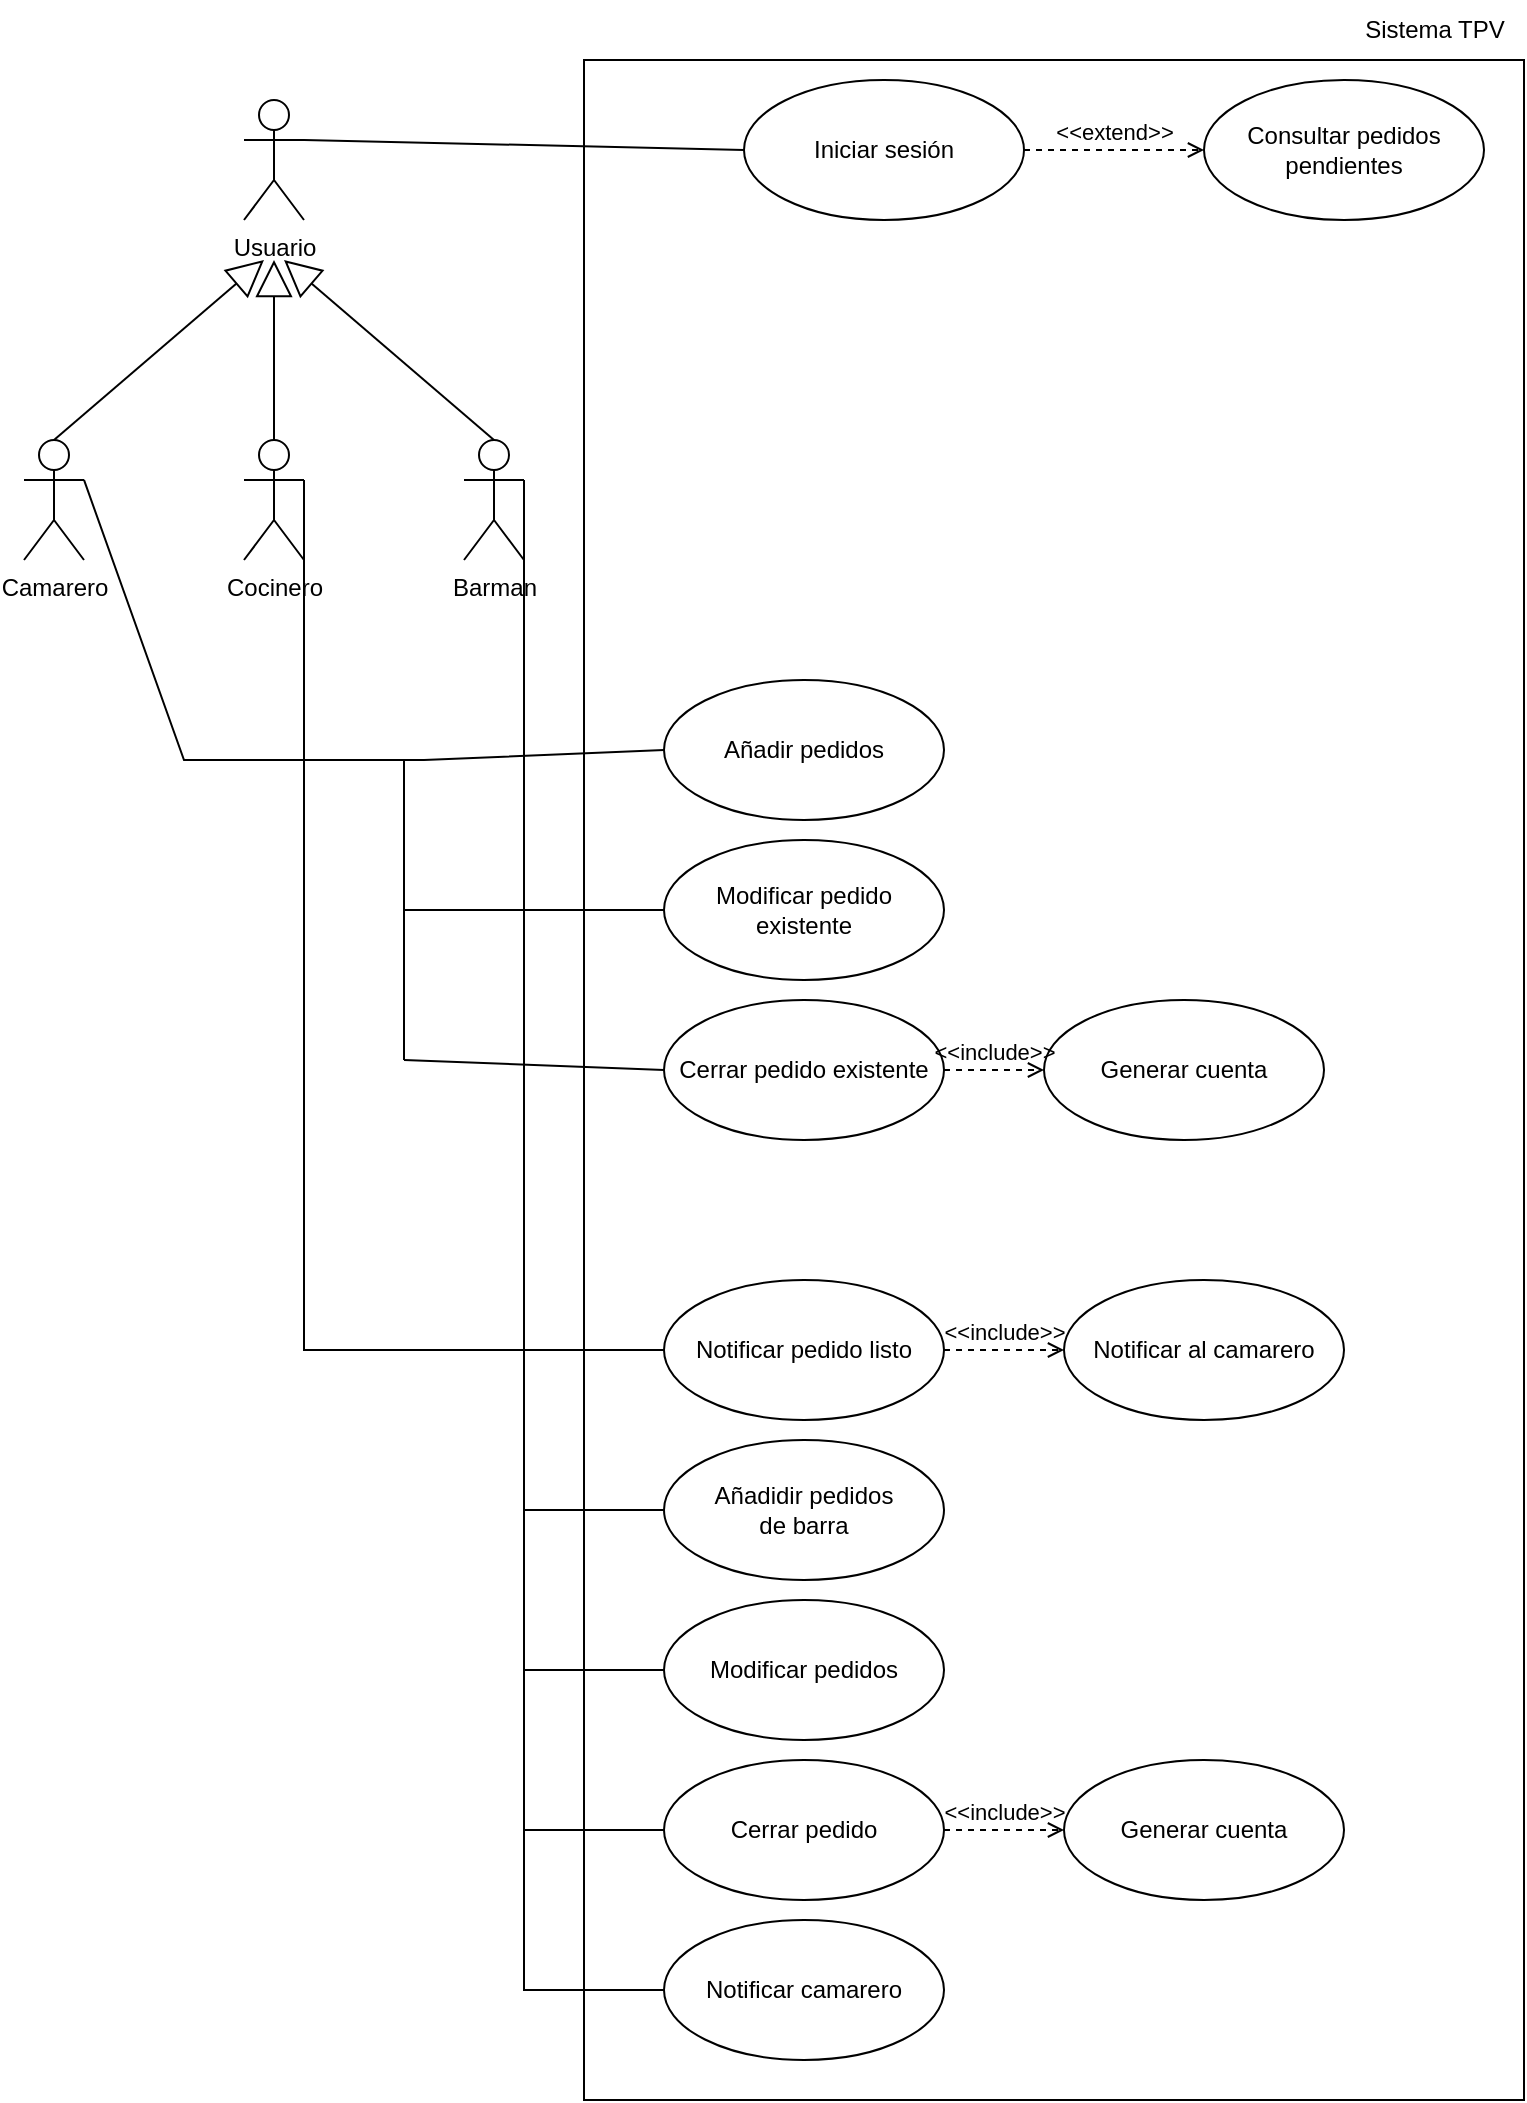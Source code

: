 <mxfile version="24.2.5" type="device">
  <diagram name="Página-1" id="Dn-Kk1RUSP8kjqB8YzMC">
    <mxGraphModel dx="3434" dy="1520" grid="1" gridSize="10" guides="1" tooltips="1" connect="1" arrows="1" fold="1" page="1" pageScale="1" pageWidth="827" pageHeight="1169" math="0" shadow="0">
      <root>
        <mxCell id="0" />
        <mxCell id="1" parent="0" />
        <mxCell id="v8a3QN_SwFmeD_kxJxtt-43" value="" style="rounded=0;whiteSpace=wrap;html=1;fillColor=none;" vertex="1" parent="1">
          <mxGeometry x="280" y="140" width="470" height="1020" as="geometry" />
        </mxCell>
        <mxCell id="v8a3QN_SwFmeD_kxJxtt-1" value="Usuario" style="shape=umlActor;verticalLabelPosition=bottom;verticalAlign=top;html=1;" vertex="1" parent="1">
          <mxGeometry x="110" y="160" width="30" height="60" as="geometry" />
        </mxCell>
        <mxCell id="v8a3QN_SwFmeD_kxJxtt-3" value="Sistema TPV" style="text;html=1;align=center;verticalAlign=middle;resizable=0;points=[];autosize=1;strokeColor=none;fillColor=none;" vertex="1" parent="1">
          <mxGeometry x="660" y="110" width="90" height="30" as="geometry" />
        </mxCell>
        <mxCell id="v8a3QN_SwFmeD_kxJxtt-5" value="Camarero" style="shape=umlActor;verticalLabelPosition=bottom;verticalAlign=top;html=1;" vertex="1" parent="1">
          <mxGeometry y="330" width="30" height="60" as="geometry" />
        </mxCell>
        <mxCell id="v8a3QN_SwFmeD_kxJxtt-6" value="Cocinero" style="shape=umlActor;verticalLabelPosition=bottom;verticalAlign=top;html=1;" vertex="1" parent="1">
          <mxGeometry x="110" y="330" width="30" height="60" as="geometry" />
        </mxCell>
        <mxCell id="v8a3QN_SwFmeD_kxJxtt-7" value="Barman" style="shape=umlActor;verticalLabelPosition=bottom;verticalAlign=top;html=1;" vertex="1" parent="1">
          <mxGeometry x="220" y="330" width="30" height="60" as="geometry" />
        </mxCell>
        <mxCell id="v8a3QN_SwFmeD_kxJxtt-8" value="" style="endArrow=block;endSize=16;endFill=0;html=1;rounded=0;exitX=0.5;exitY=0;exitDx=0;exitDy=0;exitPerimeter=0;" edge="1" parent="1" source="v8a3QN_SwFmeD_kxJxtt-5">
          <mxGeometry width="160" relative="1" as="geometry">
            <mxPoint x="220" y="150" as="sourcePoint" />
            <mxPoint x="120" y="240" as="targetPoint" />
          </mxGeometry>
        </mxCell>
        <mxCell id="v8a3QN_SwFmeD_kxJxtt-9" value="" style="endArrow=block;endSize=16;endFill=0;html=1;rounded=0;exitX=0.5;exitY=0;exitDx=0;exitDy=0;exitPerimeter=0;" edge="1" parent="1" source="v8a3QN_SwFmeD_kxJxtt-6">
          <mxGeometry width="160" relative="1" as="geometry">
            <mxPoint x="25" y="340" as="sourcePoint" />
            <mxPoint x="125" y="240" as="targetPoint" />
          </mxGeometry>
        </mxCell>
        <mxCell id="v8a3QN_SwFmeD_kxJxtt-10" value="" style="endArrow=block;endSize=16;endFill=0;html=1;rounded=0;exitX=0.5;exitY=0;exitDx=0;exitDy=0;exitPerimeter=0;" edge="1" parent="1" source="v8a3QN_SwFmeD_kxJxtt-7">
          <mxGeometry width="160" relative="1" as="geometry">
            <mxPoint x="35" y="350" as="sourcePoint" />
            <mxPoint x="130" y="240" as="targetPoint" />
          </mxGeometry>
        </mxCell>
        <mxCell id="v8a3QN_SwFmeD_kxJxtt-11" value="Iniciar sesión" style="ellipse;whiteSpace=wrap;html=1;" vertex="1" parent="1">
          <mxGeometry x="360" y="150" width="140" height="70" as="geometry" />
        </mxCell>
        <mxCell id="v8a3QN_SwFmeD_kxJxtt-12" value="Consultar pedidos pendientes" style="ellipse;whiteSpace=wrap;html=1;" vertex="1" parent="1">
          <mxGeometry x="590" y="150" width="140" height="70" as="geometry" />
        </mxCell>
        <mxCell id="v8a3QN_SwFmeD_kxJxtt-13" value="" style="endArrow=none;html=1;rounded=0;exitX=1;exitY=0.333;exitDx=0;exitDy=0;exitPerimeter=0;entryX=0;entryY=0.5;entryDx=0;entryDy=0;" edge="1" parent="1" source="v8a3QN_SwFmeD_kxJxtt-1" target="v8a3QN_SwFmeD_kxJxtt-11">
          <mxGeometry width="50" height="50" relative="1" as="geometry">
            <mxPoint x="490" y="260" as="sourcePoint" />
            <mxPoint x="540" y="210" as="targetPoint" />
          </mxGeometry>
        </mxCell>
        <mxCell id="v8a3QN_SwFmeD_kxJxtt-14" value="&amp;lt;&amp;lt;extend&amp;gt;&amp;gt;" style="html=1;verticalAlign=bottom;labelBackgroundColor=none;endArrow=open;endFill=0;dashed=1;rounded=0;exitX=1;exitY=0.5;exitDx=0;exitDy=0;entryX=0;entryY=0.5;entryDx=0;entryDy=0;" edge="1" parent="1" source="v8a3QN_SwFmeD_kxJxtt-11" target="v8a3QN_SwFmeD_kxJxtt-12">
          <mxGeometry width="160" relative="1" as="geometry">
            <mxPoint x="550" y="200" as="sourcePoint" />
            <mxPoint x="710" y="200" as="targetPoint" />
          </mxGeometry>
        </mxCell>
        <mxCell id="v8a3QN_SwFmeD_kxJxtt-15" value="" style="endArrow=none;html=1;rounded=0;exitX=1;exitY=0.333;exitDx=0;exitDy=0;exitPerimeter=0;entryX=0;entryY=0.5;entryDx=0;entryDy=0;" edge="1" parent="1" source="v8a3QN_SwFmeD_kxJxtt-5" target="v8a3QN_SwFmeD_kxJxtt-18">
          <mxGeometry width="50" height="50" relative="1" as="geometry">
            <mxPoint x="150" y="190" as="sourcePoint" />
            <mxPoint x="320" y="480" as="targetPoint" />
            <Array as="points">
              <mxPoint x="80" y="490" />
              <mxPoint x="200" y="490" />
            </Array>
          </mxGeometry>
        </mxCell>
        <mxCell id="v8a3QN_SwFmeD_kxJxtt-16" value="" style="endArrow=none;html=1;rounded=0;exitX=1;exitY=0.333;exitDx=0;exitDy=0;exitPerimeter=0;entryX=0;entryY=0.5;entryDx=0;entryDy=0;" edge="1" parent="1" source="v8a3QN_SwFmeD_kxJxtt-6" target="v8a3QN_SwFmeD_kxJxtt-19">
          <mxGeometry width="50" height="50" relative="1" as="geometry">
            <mxPoint x="160" y="350" as="sourcePoint" />
            <mxPoint x="320" y="560" as="targetPoint" />
            <Array as="points">
              <mxPoint x="140" y="785" />
            </Array>
          </mxGeometry>
        </mxCell>
        <mxCell id="v8a3QN_SwFmeD_kxJxtt-17" value="" style="endArrow=none;html=1;rounded=0;exitX=1;exitY=0.333;exitDx=0;exitDy=0;exitPerimeter=0;entryX=0;entryY=0.5;entryDx=0;entryDy=0;" edge="1" parent="1" source="v8a3QN_SwFmeD_kxJxtt-7" target="v8a3QN_SwFmeD_kxJxtt-20">
          <mxGeometry width="50" height="50" relative="1" as="geometry">
            <mxPoint x="40" y="360" as="sourcePoint" />
            <mxPoint x="330" y="640" as="targetPoint" />
            <Array as="points">
              <mxPoint x="250" y="865" />
            </Array>
          </mxGeometry>
        </mxCell>
        <mxCell id="v8a3QN_SwFmeD_kxJxtt-18" value="Añadir pedidos" style="ellipse;whiteSpace=wrap;html=1;" vertex="1" parent="1">
          <mxGeometry x="320" y="450" width="140" height="70" as="geometry" />
        </mxCell>
        <mxCell id="v8a3QN_SwFmeD_kxJxtt-19" value="Notificar pedido listo" style="ellipse;whiteSpace=wrap;html=1;" vertex="1" parent="1">
          <mxGeometry x="320" y="750" width="140" height="70" as="geometry" />
        </mxCell>
        <mxCell id="v8a3QN_SwFmeD_kxJxtt-20" value="Añadidir pedidos&lt;div&gt;de barra&lt;/div&gt;" style="ellipse;whiteSpace=wrap;html=1;" vertex="1" parent="1">
          <mxGeometry x="320" y="830" width="140" height="70" as="geometry" />
        </mxCell>
        <mxCell id="v8a3QN_SwFmeD_kxJxtt-21" value="Modificar pedido existente" style="ellipse;whiteSpace=wrap;html=1;" vertex="1" parent="1">
          <mxGeometry x="320" y="530" width="140" height="70" as="geometry" />
        </mxCell>
        <mxCell id="v8a3QN_SwFmeD_kxJxtt-22" value="Cerrar pedido existente" style="ellipse;whiteSpace=wrap;html=1;" vertex="1" parent="1">
          <mxGeometry x="320" y="610" width="140" height="70" as="geometry" />
        </mxCell>
        <mxCell id="v8a3QN_SwFmeD_kxJxtt-24" value="Generar cuenta" style="ellipse;whiteSpace=wrap;html=1;" vertex="1" parent="1">
          <mxGeometry x="510" y="610" width="140" height="70" as="geometry" />
        </mxCell>
        <mxCell id="v8a3QN_SwFmeD_kxJxtt-27" value="&amp;lt;&amp;lt;include&amp;gt;&amp;gt;" style="html=1;verticalAlign=bottom;labelBackgroundColor=none;endArrow=open;endFill=0;dashed=1;rounded=0;exitX=1;exitY=0.5;exitDx=0;exitDy=0;entryX=0;entryY=0.5;entryDx=0;entryDy=0;" edge="1" parent="1" source="v8a3QN_SwFmeD_kxJxtt-22" target="v8a3QN_SwFmeD_kxJxtt-24">
          <mxGeometry width="160" relative="1" as="geometry">
            <mxPoint x="520" y="410" as="sourcePoint" />
            <mxPoint x="680" y="410" as="targetPoint" />
          </mxGeometry>
        </mxCell>
        <mxCell id="v8a3QN_SwFmeD_kxJxtt-28" value="Notificar al camarero" style="ellipse;whiteSpace=wrap;html=1;" vertex="1" parent="1">
          <mxGeometry x="520" y="750" width="140" height="70" as="geometry" />
        </mxCell>
        <mxCell id="v8a3QN_SwFmeD_kxJxtt-29" value="&amp;lt;&amp;lt;include&amp;gt;&amp;gt;" style="html=1;verticalAlign=bottom;labelBackgroundColor=none;endArrow=open;endFill=0;dashed=1;rounded=0;exitX=1;exitY=0.5;exitDx=0;exitDy=0;entryX=0;entryY=0.5;entryDx=0;entryDy=0;" edge="1" parent="1" source="v8a3QN_SwFmeD_kxJxtt-19" target="v8a3QN_SwFmeD_kxJxtt-28">
          <mxGeometry width="160" relative="1" as="geometry">
            <mxPoint x="670" y="715" as="sourcePoint" />
            <mxPoint x="720" y="715" as="targetPoint" />
          </mxGeometry>
        </mxCell>
        <mxCell id="v8a3QN_SwFmeD_kxJxtt-30" value="Modificar pedidos" style="ellipse;whiteSpace=wrap;html=1;" vertex="1" parent="1">
          <mxGeometry x="320" y="910" width="140" height="70" as="geometry" />
        </mxCell>
        <mxCell id="v8a3QN_SwFmeD_kxJxtt-33" value="Cerrar pedido" style="ellipse;whiteSpace=wrap;html=1;" vertex="1" parent="1">
          <mxGeometry x="320" y="990" width="140" height="70" as="geometry" />
        </mxCell>
        <mxCell id="v8a3QN_SwFmeD_kxJxtt-34" value="Notificar camarero" style="ellipse;whiteSpace=wrap;html=1;" vertex="1" parent="1">
          <mxGeometry x="320" y="1070" width="140" height="70" as="geometry" />
        </mxCell>
        <mxCell id="v8a3QN_SwFmeD_kxJxtt-35" value="" style="endArrow=none;html=1;rounded=0;entryX=0;entryY=0.5;entryDx=0;entryDy=0;" edge="1" parent="1" target="v8a3QN_SwFmeD_kxJxtt-34">
          <mxGeometry width="50" height="50" relative="1" as="geometry">
            <mxPoint x="250" y="860" as="sourcePoint" />
            <mxPoint x="140" y="1155" as="targetPoint" />
            <Array as="points">
              <mxPoint x="250" y="1105" />
            </Array>
          </mxGeometry>
        </mxCell>
        <mxCell id="v8a3QN_SwFmeD_kxJxtt-36" value="" style="endArrow=none;html=1;rounded=0;exitX=0;exitY=0.5;exitDx=0;exitDy=0;" edge="1" parent="1" source="v8a3QN_SwFmeD_kxJxtt-33">
          <mxGeometry width="50" height="50" relative="1" as="geometry">
            <mxPoint x="480" y="1030" as="sourcePoint" />
            <mxPoint x="250" y="1025" as="targetPoint" />
          </mxGeometry>
        </mxCell>
        <mxCell id="v8a3QN_SwFmeD_kxJxtt-37" value="" style="endArrow=none;html=1;rounded=0;exitX=0;exitY=0.5;exitDx=0;exitDy=0;" edge="1" parent="1" source="v8a3QN_SwFmeD_kxJxtt-30">
          <mxGeometry width="50" height="50" relative="1" as="geometry">
            <mxPoint x="330" y="1035" as="sourcePoint" />
            <mxPoint x="250" y="945" as="targetPoint" />
          </mxGeometry>
        </mxCell>
        <mxCell id="v8a3QN_SwFmeD_kxJxtt-38" value="" style="endArrow=none;html=1;rounded=0;" edge="1" parent="1">
          <mxGeometry width="50" height="50" relative="1" as="geometry">
            <mxPoint x="190" y="640" as="sourcePoint" />
            <mxPoint x="190" y="490" as="targetPoint" />
          </mxGeometry>
        </mxCell>
        <mxCell id="v8a3QN_SwFmeD_kxJxtt-39" value="" style="endArrow=none;html=1;rounded=0;exitX=0;exitY=0.5;exitDx=0;exitDy=0;" edge="1" parent="1" source="v8a3QN_SwFmeD_kxJxtt-22">
          <mxGeometry width="50" height="50" relative="1" as="geometry">
            <mxPoint x="200" y="650" as="sourcePoint" />
            <mxPoint x="190" y="640" as="targetPoint" />
          </mxGeometry>
        </mxCell>
        <mxCell id="v8a3QN_SwFmeD_kxJxtt-40" value="" style="endArrow=none;html=1;rounded=0;exitX=0;exitY=0.5;exitDx=0;exitDy=0;" edge="1" parent="1" source="v8a3QN_SwFmeD_kxJxtt-21">
          <mxGeometry width="50" height="50" relative="1" as="geometry">
            <mxPoint x="210" y="660" as="sourcePoint" />
            <mxPoint x="190" y="565" as="targetPoint" />
          </mxGeometry>
        </mxCell>
        <mxCell id="v8a3QN_SwFmeD_kxJxtt-41" value="Generar cuenta" style="ellipse;whiteSpace=wrap;html=1;" vertex="1" parent="1">
          <mxGeometry x="520" y="990" width="140" height="70" as="geometry" />
        </mxCell>
        <mxCell id="v8a3QN_SwFmeD_kxJxtt-42" value="&amp;lt;&amp;lt;include&amp;gt;&amp;gt;" style="html=1;verticalAlign=bottom;labelBackgroundColor=none;endArrow=open;endFill=0;dashed=1;rounded=0;exitX=1;exitY=0.5;exitDx=0;exitDy=0;entryX=0;entryY=0.5;entryDx=0;entryDy=0;" edge="1" parent="1" target="v8a3QN_SwFmeD_kxJxtt-41">
          <mxGeometry width="160" relative="1" as="geometry">
            <mxPoint x="460" y="1025" as="sourcePoint" />
            <mxPoint x="680" y="790" as="targetPoint" />
          </mxGeometry>
        </mxCell>
      </root>
    </mxGraphModel>
  </diagram>
</mxfile>
